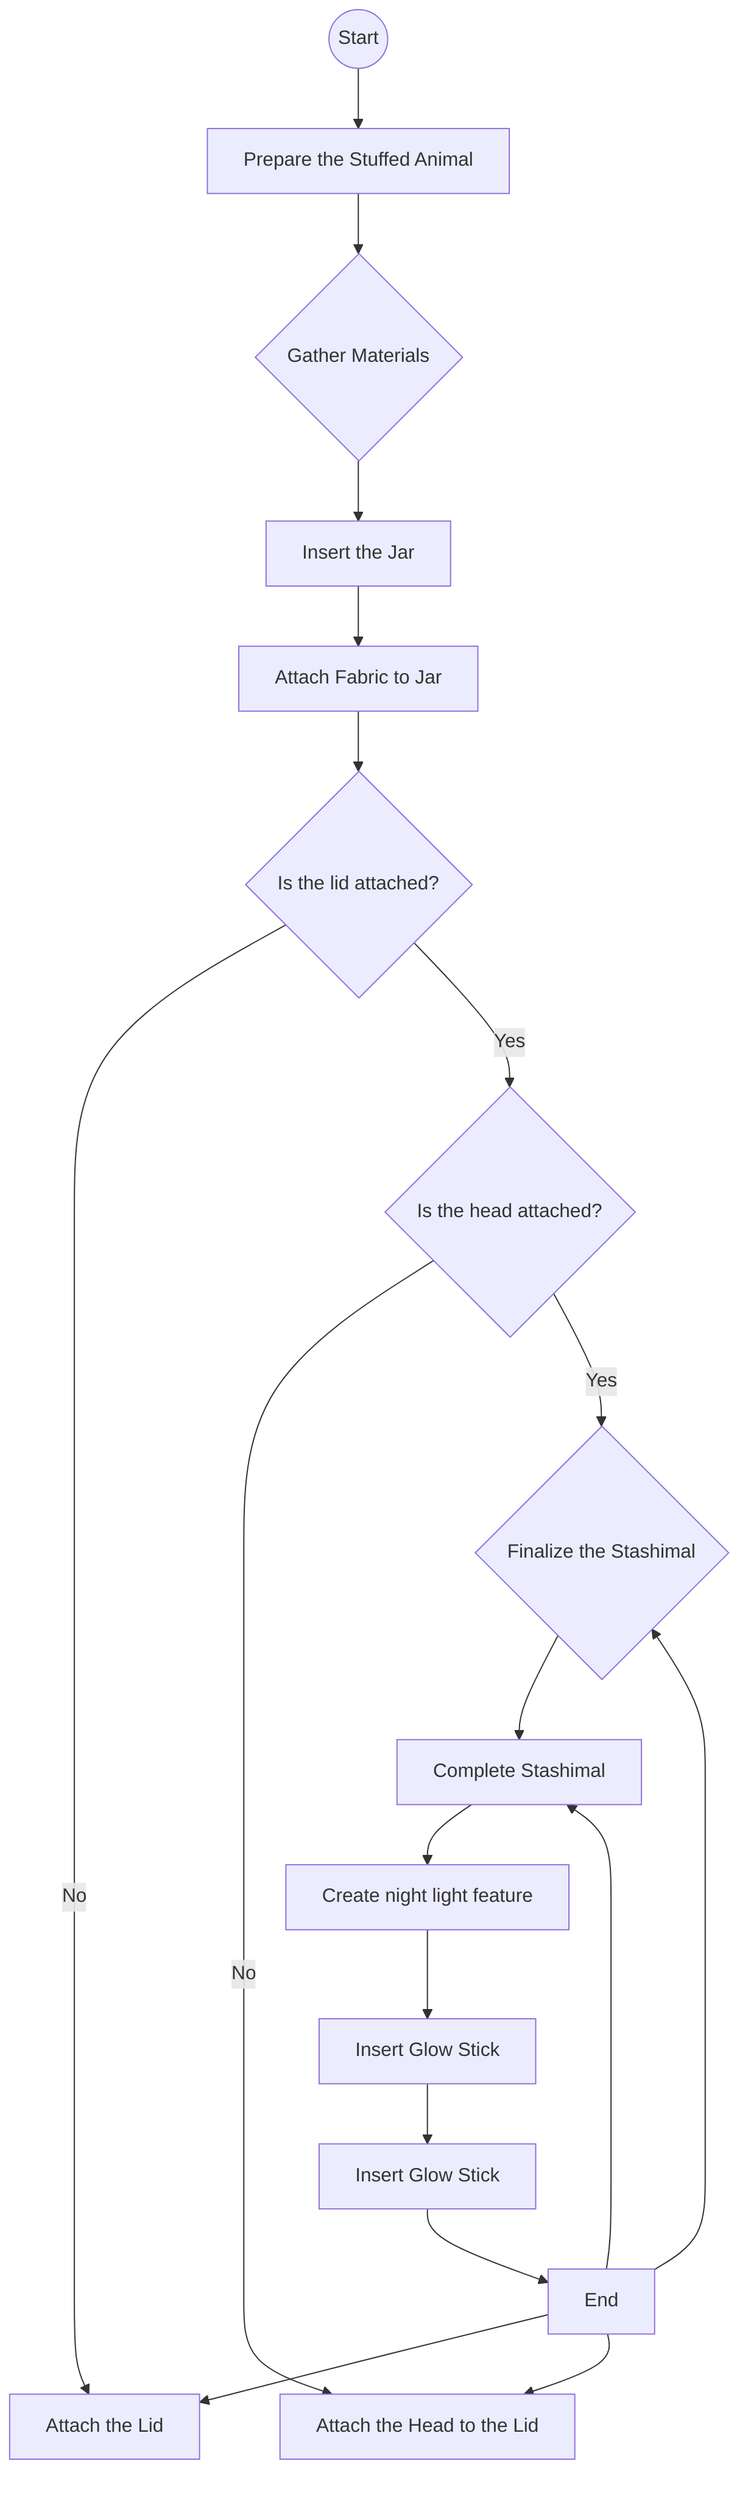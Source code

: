 flowchart TD
    A((Start)) --> B[Prepare the Stuffed Animal]
    B --> C{Gather Materials}
    C --> D[Insert the Jar]
    D --> E[Attach Fabric to Jar]
    E --> F{Is the lid attached?}
    F -- No --> G[Attach the Lid]
    F -- Yes --> H{Is the head attached?}
    H -- No --> I[Attach the Head to the Lid]
    H -- Yes --> J{Finalize the Stashimal}
    J --> K[Complete Stashimal]
    K --> L[Create night light feature]
    L --> M[Insert Glow Stick]
    M --> N[Insert Glow Stick]
    N --> O[End]
    O --> G
    O --> I
    O --> J
    O --> K